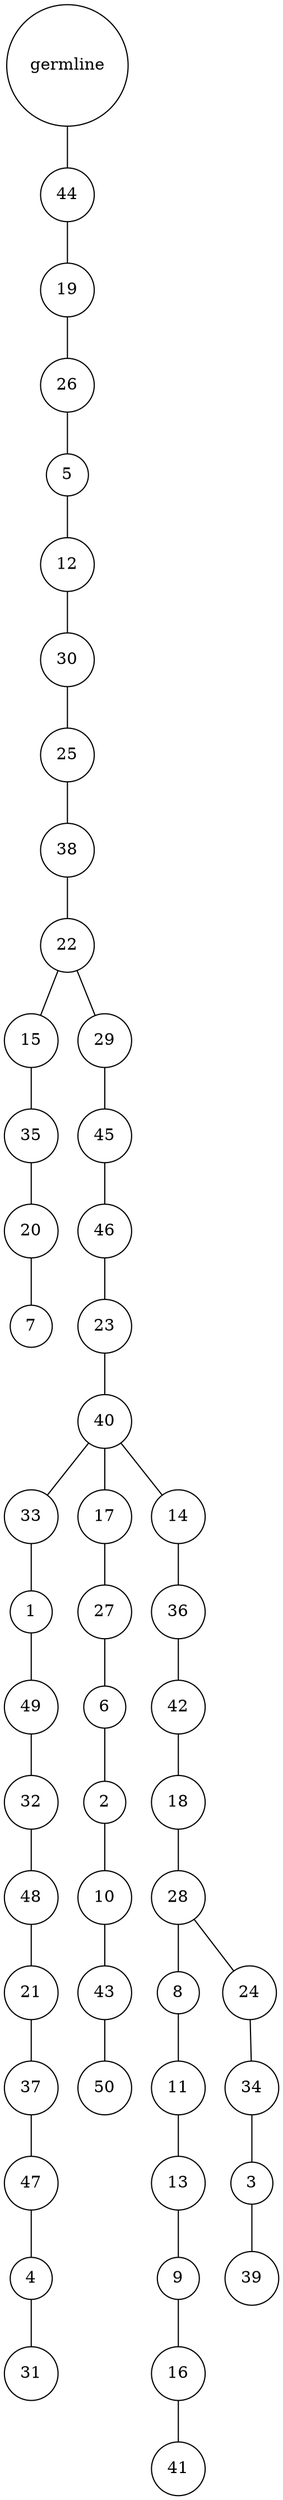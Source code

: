 graph {
	rankdir=UD;
	splines=line;
	node [shape=circle]
	"0x7f2ee4ea8c70" [label="germline"];
	"0x7f2ee4ea8ca0" [label="44"];
	"0x7f2ee4ea8c70" -- "0x7f2ee4ea8ca0" ;
	"0x7f2ee4ea8cd0" [label="19"];
	"0x7f2ee4ea8ca0" -- "0x7f2ee4ea8cd0" ;
	"0x7f2ee4ea8d00" [label="26"];
	"0x7f2ee4ea8cd0" -- "0x7f2ee4ea8d00" ;
	"0x7f2ee4ea8d30" [label="5"];
	"0x7f2ee4ea8d00" -- "0x7f2ee4ea8d30" ;
	"0x7f2ee4ea8d60" [label="12"];
	"0x7f2ee4ea8d30" -- "0x7f2ee4ea8d60" ;
	"0x7f2ee4ea8d90" [label="30"];
	"0x7f2ee4ea8d60" -- "0x7f2ee4ea8d90" ;
	"0x7f2ee4ea8dc0" [label="25"];
	"0x7f2ee4ea8d90" -- "0x7f2ee4ea8dc0" ;
	"0x7f2ee4ea8df0" [label="38"];
	"0x7f2ee4ea8dc0" -- "0x7f2ee4ea8df0" ;
	"0x7f2ee4ea8e20" [label="22"];
	"0x7f2ee4ea8df0" -- "0x7f2ee4ea8e20" ;
	"0x7f2ee4ea8e50" [label="15"];
	"0x7f2ee4ea8e20" -- "0x7f2ee4ea8e50" ;
	"0x7f2ee4ea8e80" [label="35"];
	"0x7f2ee4ea8e50" -- "0x7f2ee4ea8e80" ;
	"0x7f2ee4ea8eb0" [label="20"];
	"0x7f2ee4ea8e80" -- "0x7f2ee4ea8eb0" ;
	"0x7f2ee4ea8ee0" [label="7"];
	"0x7f2ee4ea8eb0" -- "0x7f2ee4ea8ee0" ;
	"0x7f2ee4ea8f10" [label="29"];
	"0x7f2ee4ea8e20" -- "0x7f2ee4ea8f10" ;
	"0x7f2ee4ea8f40" [label="45"];
	"0x7f2ee4ea8f10" -- "0x7f2ee4ea8f40" ;
	"0x7f2ee4ea8f70" [label="46"];
	"0x7f2ee4ea8f40" -- "0x7f2ee4ea8f70" ;
	"0x7f2ee4ea8fa0" [label="23"];
	"0x7f2ee4ea8f70" -- "0x7f2ee4ea8fa0" ;
	"0x7f2ee4ea8fd0" [label="40"];
	"0x7f2ee4ea8fa0" -- "0x7f2ee4ea8fd0" ;
	"0x7f2ee4eb5040" [label="33"];
	"0x7f2ee4ea8fd0" -- "0x7f2ee4eb5040" ;
	"0x7f2ee4eb5070" [label="1"];
	"0x7f2ee4eb5040" -- "0x7f2ee4eb5070" ;
	"0x7f2ee4eb50a0" [label="49"];
	"0x7f2ee4eb5070" -- "0x7f2ee4eb50a0" ;
	"0x7f2ee4eb50d0" [label="32"];
	"0x7f2ee4eb50a0" -- "0x7f2ee4eb50d0" ;
	"0x7f2ee4eb5100" [label="48"];
	"0x7f2ee4eb50d0" -- "0x7f2ee4eb5100" ;
	"0x7f2ee4eb5130" [label="21"];
	"0x7f2ee4eb5100" -- "0x7f2ee4eb5130" ;
	"0x7f2ee4eb5160" [label="37"];
	"0x7f2ee4eb5130" -- "0x7f2ee4eb5160" ;
	"0x7f2ee4eb5190" [label="47"];
	"0x7f2ee4eb5160" -- "0x7f2ee4eb5190" ;
	"0x7f2ee4eb51c0" [label="4"];
	"0x7f2ee4eb5190" -- "0x7f2ee4eb51c0" ;
	"0x7f2ee4eb51f0" [label="31"];
	"0x7f2ee4eb51c0" -- "0x7f2ee4eb51f0" ;
	"0x7f2ee4eb5220" [label="17"];
	"0x7f2ee4ea8fd0" -- "0x7f2ee4eb5220" ;
	"0x7f2ee4eb5250" [label="27"];
	"0x7f2ee4eb5220" -- "0x7f2ee4eb5250" ;
	"0x7f2ee4eb5280" [label="6"];
	"0x7f2ee4eb5250" -- "0x7f2ee4eb5280" ;
	"0x7f2ee4eb52b0" [label="2"];
	"0x7f2ee4eb5280" -- "0x7f2ee4eb52b0" ;
	"0x7f2ee4eb52e0" [label="10"];
	"0x7f2ee4eb52b0" -- "0x7f2ee4eb52e0" ;
	"0x7f2ee4eb5310" [label="43"];
	"0x7f2ee4eb52e0" -- "0x7f2ee4eb5310" ;
	"0x7f2ee4eb5340" [label="50"];
	"0x7f2ee4eb5310" -- "0x7f2ee4eb5340" ;
	"0x7f2ee4eb5370" [label="14"];
	"0x7f2ee4ea8fd0" -- "0x7f2ee4eb5370" ;
	"0x7f2ee4eb53a0" [label="36"];
	"0x7f2ee4eb5370" -- "0x7f2ee4eb53a0" ;
	"0x7f2ee4eb53d0" [label="42"];
	"0x7f2ee4eb53a0" -- "0x7f2ee4eb53d0" ;
	"0x7f2ee4eb5400" [label="18"];
	"0x7f2ee4eb53d0" -- "0x7f2ee4eb5400" ;
	"0x7f2ee4eb5430" [label="28"];
	"0x7f2ee4eb5400" -- "0x7f2ee4eb5430" ;
	"0x7f2ee4eb5460" [label="8"];
	"0x7f2ee4eb5430" -- "0x7f2ee4eb5460" ;
	"0x7f2ee4eb5490" [label="11"];
	"0x7f2ee4eb5460" -- "0x7f2ee4eb5490" ;
	"0x7f2ee4eb54c0" [label="13"];
	"0x7f2ee4eb5490" -- "0x7f2ee4eb54c0" ;
	"0x7f2ee4eb54f0" [label="9"];
	"0x7f2ee4eb54c0" -- "0x7f2ee4eb54f0" ;
	"0x7f2ee4eb5520" [label="16"];
	"0x7f2ee4eb54f0" -- "0x7f2ee4eb5520" ;
	"0x7f2ee4eb5550" [label="41"];
	"0x7f2ee4eb5520" -- "0x7f2ee4eb5550" ;
	"0x7f2ee4eb5580" [label="24"];
	"0x7f2ee4eb5430" -- "0x7f2ee4eb5580" ;
	"0x7f2ee4eb55b0" [label="34"];
	"0x7f2ee4eb5580" -- "0x7f2ee4eb55b0" ;
	"0x7f2ee4eb55e0" [label="3"];
	"0x7f2ee4eb55b0" -- "0x7f2ee4eb55e0" ;
	"0x7f2ee4eb5610" [label="39"];
	"0x7f2ee4eb55e0" -- "0x7f2ee4eb5610" ;
}
